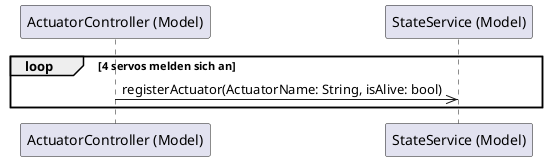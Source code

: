 @startuml
participant "ActuatorController (Model)" as ActCtrl
participant "StateService (Model)" as StS
'participant "MoveAdapter (Model)" as MA
'participant "Controller (Controller)" as Ctrl
'participant "UI (View)" as UI

loop 4 servos melden sich an
ActCtrl ->> StS: registerActuator(ActuatorName: String, isAlive: bool)
end
@enduml